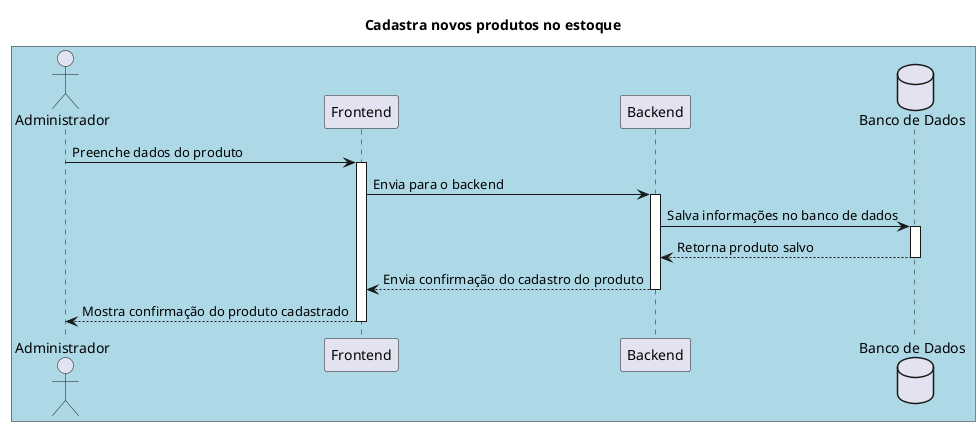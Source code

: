 @startuml
skinparam participantPadding 20
skinparam boxPadding 10

title "Cadastra novos produtos no estoque" 

box #LightBlue

actor "Administrador" as admin
participant "Frontend" as front
participant "Backend" as back
database "Banco de Dados" as DB

admin-> front: Preenche dados do produto
activate front
front->back: Envia para o backend
activate back
back->DB: Salva informações no banco de dados
activate DB
DB-->back: Retorna produto salvo
deactivate DB
back-->front: Envia confirmação do cadastro do produto
deactivate back
front-->admin: Mostra confirmação do produto cadastrado
deactivate front
@enduml